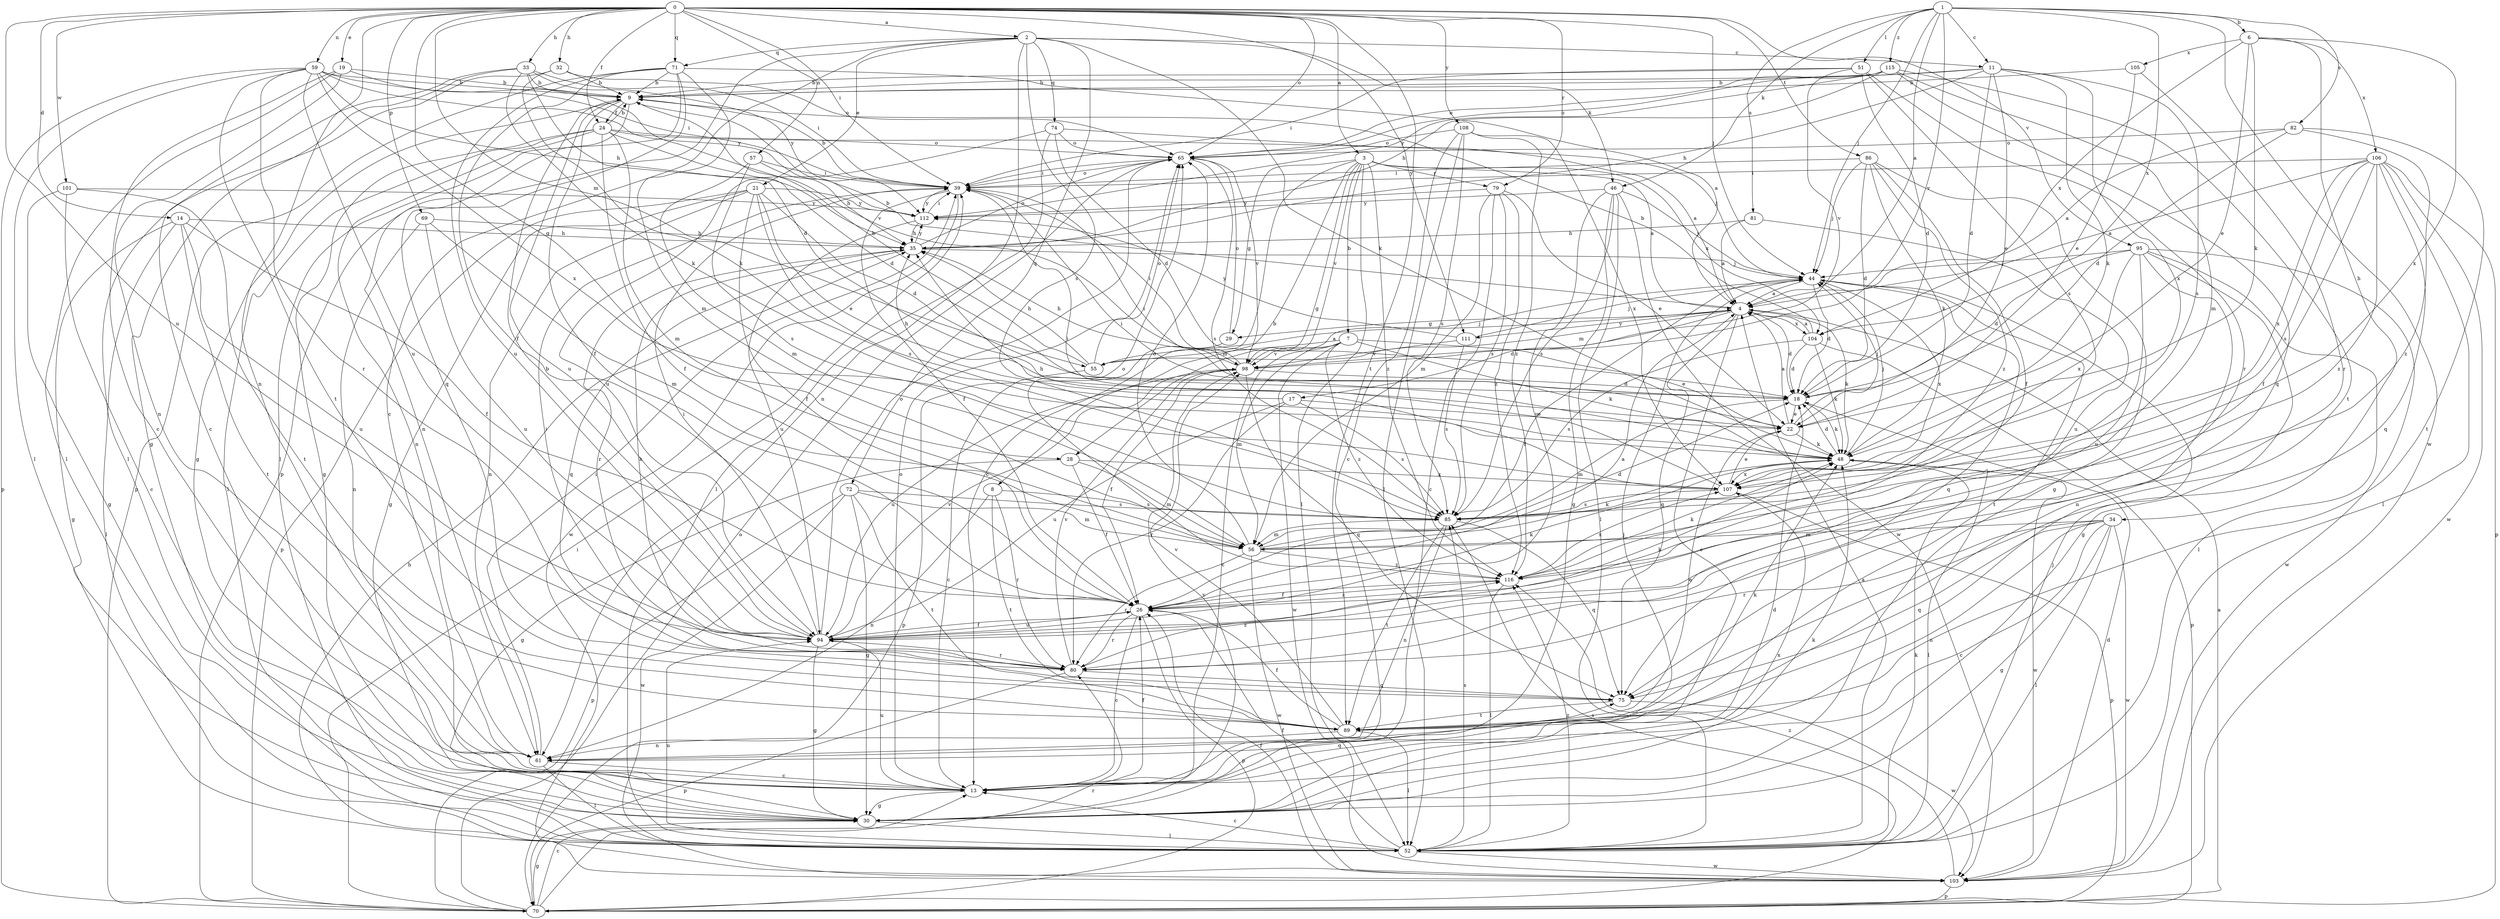strict digraph  {
0;
1;
2;
3;
4;
6;
7;
8;
9;
11;
13;
14;
17;
18;
19;
21;
22;
24;
26;
28;
29;
30;
32;
33;
34;
35;
39;
44;
46;
48;
51;
52;
55;
56;
57;
59;
61;
65;
69;
70;
71;
72;
74;
75;
79;
80;
81;
82;
85;
86;
89;
94;
95;
98;
101;
103;
104;
105;
106;
107;
108;
111;
112;
115;
116;
0 -> 2  [label=a];
0 -> 3  [label=a];
0 -> 14  [label=d];
0 -> 19  [label=e];
0 -> 24  [label=f];
0 -> 28  [label=g];
0 -> 32  [label=h];
0 -> 33  [label=h];
0 -> 39  [label=i];
0 -> 44  [label=j];
0 -> 55  [label=m];
0 -> 57  [label=n];
0 -> 59  [label=n];
0 -> 61  [label=n];
0 -> 65  [label=o];
0 -> 69  [label=p];
0 -> 71  [label=q];
0 -> 79  [label=r];
0 -> 86  [label=t];
0 -> 89  [label=t];
0 -> 94  [label=u];
0 -> 95  [label=v];
0 -> 101  [label=w];
0 -> 108  [label=y];
0 -> 111  [label=y];
1 -> 4  [label=a];
1 -> 6  [label=b];
1 -> 11  [label=c];
1 -> 44  [label=j];
1 -> 46  [label=k];
1 -> 51  [label=l];
1 -> 81  [label=s];
1 -> 82  [label=s];
1 -> 98  [label=v];
1 -> 103  [label=w];
1 -> 104  [label=x];
1 -> 115  [label=z];
2 -> 11  [label=c];
2 -> 13  [label=c];
2 -> 21  [label=e];
2 -> 46  [label=k];
2 -> 48  [label=k];
2 -> 61  [label=n];
2 -> 70  [label=p];
2 -> 71  [label=q];
2 -> 72  [label=q];
2 -> 74  [label=q];
2 -> 85  [label=s];
3 -> 4  [label=a];
3 -> 7  [label=b];
3 -> 8  [label=b];
3 -> 13  [label=c];
3 -> 28  [label=g];
3 -> 29  [label=g];
3 -> 52  [label=l];
3 -> 79  [label=r];
3 -> 98  [label=v];
3 -> 104  [label=x];
3 -> 116  [label=z];
4 -> 9  [label=b];
4 -> 13  [label=c];
4 -> 17  [label=d];
4 -> 18  [label=d];
4 -> 29  [label=g];
4 -> 48  [label=k];
4 -> 55  [label=m];
4 -> 75  [label=q];
4 -> 104  [label=x];
4 -> 111  [label=y];
6 -> 22  [label=e];
6 -> 34  [label=h];
6 -> 48  [label=k];
6 -> 104  [label=x];
6 -> 105  [label=x];
6 -> 106  [label=x];
6 -> 107  [label=x];
7 -> 13  [label=c];
7 -> 22  [label=e];
7 -> 48  [label=k];
7 -> 55  [label=m];
7 -> 56  [label=m];
7 -> 98  [label=v];
7 -> 103  [label=w];
7 -> 116  [label=z];
8 -> 61  [label=n];
8 -> 80  [label=r];
8 -> 85  [label=s];
8 -> 89  [label=t];
9 -> 24  [label=f];
9 -> 26  [label=f];
9 -> 30  [label=g];
9 -> 61  [label=n];
9 -> 94  [label=u];
11 -> 9  [label=b];
11 -> 18  [label=d];
11 -> 22  [label=e];
11 -> 35  [label=h];
11 -> 48  [label=k];
11 -> 65  [label=o];
11 -> 85  [label=s];
11 -> 107  [label=x];
13 -> 26  [label=f];
13 -> 30  [label=g];
13 -> 44  [label=j];
13 -> 65  [label=o];
13 -> 75  [label=q];
13 -> 94  [label=u];
14 -> 26  [label=f];
14 -> 30  [label=g];
14 -> 35  [label=h];
14 -> 52  [label=l];
14 -> 89  [label=t];
14 -> 94  [label=u];
17 -> 22  [label=e];
17 -> 35  [label=h];
17 -> 80  [label=r];
17 -> 85  [label=s];
17 -> 94  [label=u];
18 -> 22  [label=e];
18 -> 48  [label=k];
18 -> 56  [label=m];
19 -> 9  [label=b];
19 -> 13  [label=c];
19 -> 52  [label=l];
19 -> 61  [label=n];
19 -> 98  [label=v];
21 -> 18  [label=d];
21 -> 22  [label=e];
21 -> 26  [label=f];
21 -> 30  [label=g];
21 -> 61  [label=n];
21 -> 70  [label=p];
21 -> 85  [label=s];
21 -> 112  [label=y];
22 -> 4  [label=a];
22 -> 39  [label=i];
22 -> 44  [label=j];
22 -> 48  [label=k];
24 -> 9  [label=b];
24 -> 18  [label=d];
24 -> 26  [label=f];
24 -> 30  [label=g];
24 -> 44  [label=j];
24 -> 52  [label=l];
24 -> 56  [label=m];
24 -> 61  [label=n];
24 -> 65  [label=o];
26 -> 4  [label=a];
26 -> 13  [label=c];
26 -> 48  [label=k];
26 -> 70  [label=p];
26 -> 80  [label=r];
26 -> 94  [label=u];
26 -> 116  [label=z];
28 -> 26  [label=f];
28 -> 30  [label=g];
28 -> 56  [label=m];
28 -> 107  [label=x];
29 -> 65  [label=o];
29 -> 70  [label=p];
30 -> 18  [label=d];
30 -> 48  [label=k];
30 -> 52  [label=l];
30 -> 98  [label=v];
30 -> 107  [label=x];
32 -> 9  [label=b];
32 -> 48  [label=k];
32 -> 52  [label=l];
32 -> 65  [label=o];
33 -> 9  [label=b];
33 -> 13  [label=c];
33 -> 18  [label=d];
33 -> 30  [label=g];
33 -> 39  [label=i];
33 -> 48  [label=k];
33 -> 112  [label=y];
34 -> 13  [label=c];
34 -> 30  [label=g];
34 -> 52  [label=l];
34 -> 56  [label=m];
34 -> 61  [label=n];
34 -> 75  [label=q];
34 -> 80  [label=r];
34 -> 103  [label=w];
35 -> 44  [label=j];
35 -> 65  [label=o];
35 -> 75  [label=q];
35 -> 80  [label=r];
35 -> 112  [label=y];
39 -> 9  [label=b];
39 -> 26  [label=f];
39 -> 65  [label=o];
39 -> 103  [label=w];
39 -> 112  [label=y];
44 -> 4  [label=a];
44 -> 18  [label=d];
44 -> 26  [label=f];
44 -> 75  [label=q];
44 -> 89  [label=t];
44 -> 107  [label=x];
46 -> 30  [label=g];
46 -> 44  [label=j];
46 -> 52  [label=l];
46 -> 85  [label=s];
46 -> 94  [label=u];
46 -> 103  [label=w];
46 -> 112  [label=y];
48 -> 18  [label=d];
48 -> 39  [label=i];
48 -> 44  [label=j];
48 -> 52  [label=l];
48 -> 103  [label=w];
48 -> 107  [label=x];
51 -> 9  [label=b];
51 -> 18  [label=d];
51 -> 39  [label=i];
51 -> 80  [label=r];
51 -> 85  [label=s];
51 -> 98  [label=v];
52 -> 4  [label=a];
52 -> 13  [label=c];
52 -> 26  [label=f];
52 -> 44  [label=j];
52 -> 48  [label=k];
52 -> 85  [label=s];
52 -> 94  [label=u];
52 -> 103  [label=w];
52 -> 116  [label=z];
55 -> 4  [label=a];
55 -> 9  [label=b];
55 -> 13  [label=c];
55 -> 35  [label=h];
55 -> 65  [label=o];
56 -> 18  [label=d];
56 -> 48  [label=k];
56 -> 65  [label=o];
56 -> 80  [label=r];
56 -> 103  [label=w];
56 -> 116  [label=z];
57 -> 35  [label=h];
57 -> 39  [label=i];
57 -> 56  [label=m];
57 -> 85  [label=s];
59 -> 9  [label=b];
59 -> 35  [label=h];
59 -> 39  [label=i];
59 -> 52  [label=l];
59 -> 70  [label=p];
59 -> 80  [label=r];
59 -> 89  [label=t];
59 -> 94  [label=u];
59 -> 107  [label=x];
59 -> 112  [label=y];
61 -> 13  [label=c];
61 -> 39  [label=i];
61 -> 52  [label=l];
65 -> 39  [label=i];
65 -> 85  [label=s];
65 -> 98  [label=v];
69 -> 35  [label=h];
69 -> 56  [label=m];
69 -> 61  [label=n];
69 -> 94  [label=u];
70 -> 4  [label=a];
70 -> 13  [label=c];
70 -> 30  [label=g];
70 -> 39  [label=i];
70 -> 65  [label=o];
70 -> 80  [label=r];
70 -> 85  [label=s];
71 -> 4  [label=a];
71 -> 9  [label=b];
71 -> 26  [label=f];
71 -> 52  [label=l];
71 -> 56  [label=m];
71 -> 70  [label=p];
71 -> 75  [label=q];
71 -> 94  [label=u];
72 -> 30  [label=g];
72 -> 56  [label=m];
72 -> 70  [label=p];
72 -> 85  [label=s];
72 -> 89  [label=t];
72 -> 103  [label=w];
74 -> 4  [label=a];
74 -> 18  [label=d];
74 -> 52  [label=l];
74 -> 65  [label=o];
74 -> 94  [label=u];
75 -> 89  [label=t];
75 -> 103  [label=w];
79 -> 13  [label=c];
79 -> 22  [label=e];
79 -> 56  [label=m];
79 -> 85  [label=s];
79 -> 112  [label=y];
79 -> 116  [label=z];
80 -> 35  [label=h];
80 -> 39  [label=i];
80 -> 70  [label=p];
80 -> 75  [label=q];
80 -> 98  [label=v];
80 -> 116  [label=z];
81 -> 4  [label=a];
81 -> 35  [label=h];
81 -> 94  [label=u];
82 -> 4  [label=a];
82 -> 18  [label=d];
82 -> 65  [label=o];
82 -> 89  [label=t];
82 -> 116  [label=z];
85 -> 56  [label=m];
85 -> 61  [label=n];
85 -> 75  [label=q];
85 -> 89  [label=t];
86 -> 18  [label=d];
86 -> 26  [label=f];
86 -> 30  [label=g];
86 -> 39  [label=i];
86 -> 44  [label=j];
86 -> 48  [label=k];
86 -> 116  [label=z];
89 -> 22  [label=e];
89 -> 26  [label=f];
89 -> 48  [label=k];
89 -> 52  [label=l];
89 -> 61  [label=n];
89 -> 98  [label=v];
94 -> 9  [label=b];
94 -> 26  [label=f];
94 -> 30  [label=g];
94 -> 39  [label=i];
94 -> 48  [label=k];
94 -> 65  [label=o];
94 -> 80  [label=r];
94 -> 98  [label=v];
95 -> 18  [label=d];
95 -> 30  [label=g];
95 -> 44  [label=j];
95 -> 52  [label=l];
95 -> 61  [label=n];
95 -> 94  [label=u];
95 -> 103  [label=w];
95 -> 107  [label=x];
98 -> 18  [label=d];
98 -> 26  [label=f];
98 -> 35  [label=h];
98 -> 39  [label=i];
98 -> 44  [label=j];
98 -> 75  [label=q];
98 -> 94  [label=u];
101 -> 13  [label=c];
101 -> 30  [label=g];
101 -> 89  [label=t];
101 -> 112  [label=y];
103 -> 18  [label=d];
103 -> 26  [label=f];
103 -> 35  [label=h];
103 -> 70  [label=p];
103 -> 116  [label=z];
104 -> 4  [label=a];
104 -> 9  [label=b];
104 -> 18  [label=d];
104 -> 48  [label=k];
104 -> 70  [label=p];
104 -> 85  [label=s];
105 -> 9  [label=b];
105 -> 22  [label=e];
105 -> 80  [label=r];
106 -> 4  [label=a];
106 -> 26  [label=f];
106 -> 39  [label=i];
106 -> 52  [label=l];
106 -> 70  [label=p];
106 -> 75  [label=q];
106 -> 85  [label=s];
106 -> 103  [label=w];
106 -> 107  [label=x];
106 -> 116  [label=z];
107 -> 22  [label=e];
107 -> 35  [label=h];
107 -> 39  [label=i];
107 -> 70  [label=p];
107 -> 85  [label=s];
108 -> 13  [label=c];
108 -> 52  [label=l];
108 -> 65  [label=o];
108 -> 85  [label=s];
108 -> 107  [label=x];
108 -> 116  [label=z];
111 -> 44  [label=j];
111 -> 85  [label=s];
111 -> 98  [label=v];
111 -> 112  [label=y];
112 -> 35  [label=h];
112 -> 39  [label=i];
112 -> 94  [label=u];
115 -> 9  [label=b];
115 -> 35  [label=h];
115 -> 56  [label=m];
115 -> 65  [label=o];
115 -> 75  [label=q];
115 -> 89  [label=t];
115 -> 112  [label=y];
116 -> 26  [label=f];
116 -> 48  [label=k];
116 -> 52  [label=l];
116 -> 65  [label=o];
116 -> 107  [label=x];
}
